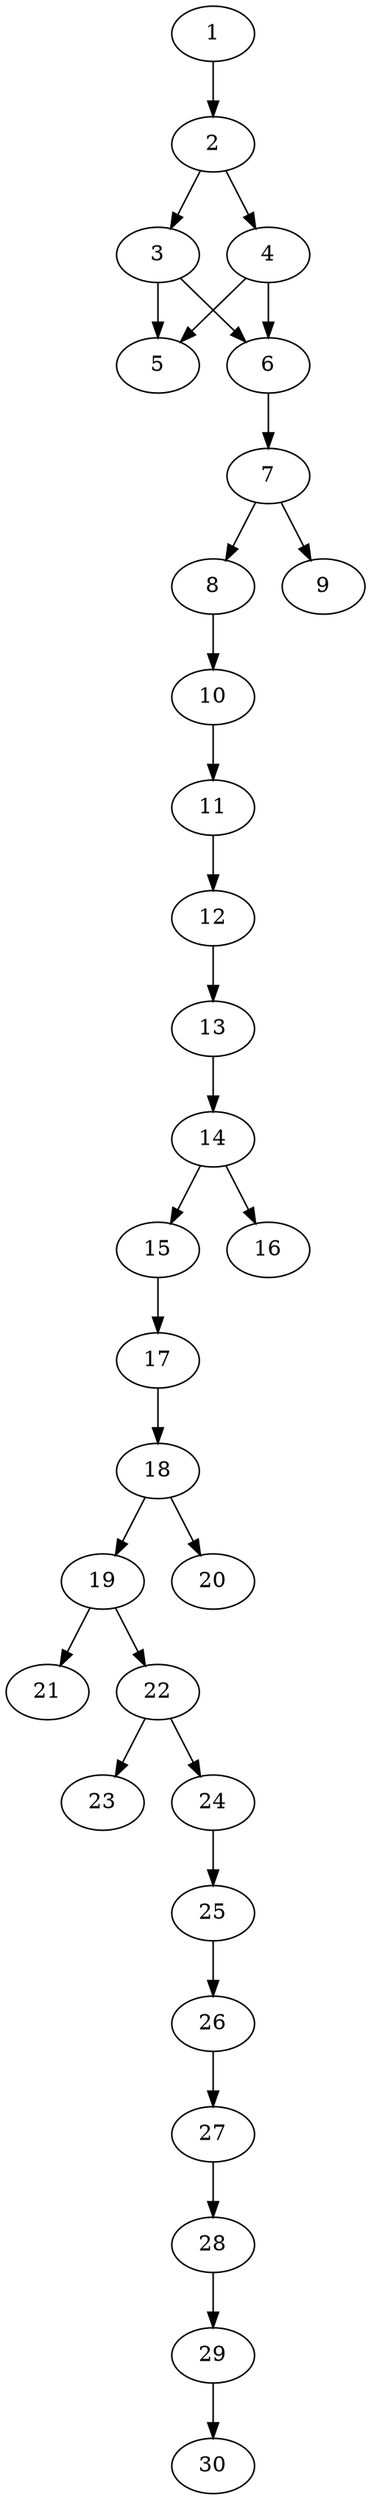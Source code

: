 // DAG automatically generated by daggen at Thu Oct  3 14:04:18 2019
// ./daggen --dot -n 30 --ccr 0.3 --fat 0.3 --regular 0.5 --density 0.6 --mindata 5242880 --maxdata 52428800 
digraph G {
  1 [size="103703893", alpha="0.09", expect_size="31111168"] 
  1 -> 2 [size ="31111168"]
  2 [size="174151680", alpha="0.04", expect_size="52245504"] 
  2 -> 3 [size ="52245504"]
  2 -> 4 [size ="52245504"]
  3 [size="21841920", alpha="0.10", expect_size="6552576"] 
  3 -> 5 [size ="6552576"]
  3 -> 6 [size ="6552576"]
  4 [size="82268160", alpha="0.07", expect_size="24680448"] 
  4 -> 5 [size ="24680448"]
  4 -> 6 [size ="24680448"]
  5 [size="129003520", alpha="0.07", expect_size="38701056"] 
  6 [size="39045120", alpha="0.11", expect_size="11713536"] 
  6 -> 7 [size ="11713536"]
  7 [size="52998827", alpha="0.15", expect_size="15899648"] 
  7 -> 8 [size ="15899648"]
  7 -> 9 [size ="15899648"]
  8 [size="104997547", alpha="0.14", expect_size="31499264"] 
  8 -> 10 [size ="31499264"]
  9 [size="78813867", alpha="0.15", expect_size="23644160"] 
  10 [size="142632960", alpha="0.03", expect_size="42789888"] 
  10 -> 11 [size ="42789888"]
  11 [size="74885120", alpha="0.01", expect_size="22465536"] 
  11 -> 12 [size ="22465536"]
  12 [size="147196587", alpha="0.15", expect_size="44158976"] 
  12 -> 13 [size ="44158976"]
  13 [size="21995520", alpha="0.01", expect_size="6598656"] 
  13 -> 14 [size ="6598656"]
  14 [size="103379627", alpha="0.02", expect_size="31013888"] 
  14 -> 15 [size ="31013888"]
  14 -> 16 [size ="31013888"]
  15 [size="159064747", alpha="0.20", expect_size="47719424"] 
  15 -> 17 [size ="47719424"]
  16 [size="58671787", alpha="0.19", expect_size="17601536"] 
  17 [size="148275200", alpha="0.13", expect_size="44482560"] 
  17 -> 18 [size ="44482560"]
  18 [size="109400747", alpha="0.06", expect_size="32820224"] 
  18 -> 19 [size ="32820224"]
  18 -> 20 [size ="32820224"]
  19 [size="60467200", alpha="0.08", expect_size="18140160"] 
  19 -> 21 [size ="18140160"]
  19 -> 22 [size ="18140160"]
  20 [size="174554453", alpha="0.15", expect_size="52366336"] 
  21 [size="36969813", alpha="0.14", expect_size="11090944"] 
  22 [size="44977493", alpha="0.12", expect_size="13493248"] 
  22 -> 23 [size ="13493248"]
  22 -> 24 [size ="13493248"]
  23 [size="159259307", alpha="0.11", expect_size="47777792"] 
  24 [size="170400427", alpha="0.18", expect_size="51120128"] 
  24 -> 25 [size ="51120128"]
  25 [size="27743573", alpha="0.20", expect_size="8323072"] 
  25 -> 26 [size ="8323072"]
  26 [size="26586453", alpha="0.04", expect_size="7975936"] 
  26 -> 27 [size ="7975936"]
  27 [size="17739093", alpha="0.13", expect_size="5321728"] 
  27 -> 28 [size ="5321728"]
  28 [size="117780480", alpha="0.12", expect_size="35334144"] 
  28 -> 29 [size ="35334144"]
  29 [size="162706773", alpha="0.20", expect_size="48812032"] 
  29 -> 30 [size ="48812032"]
  30 [size="68102827", alpha="0.03", expect_size="20430848"] 
}
